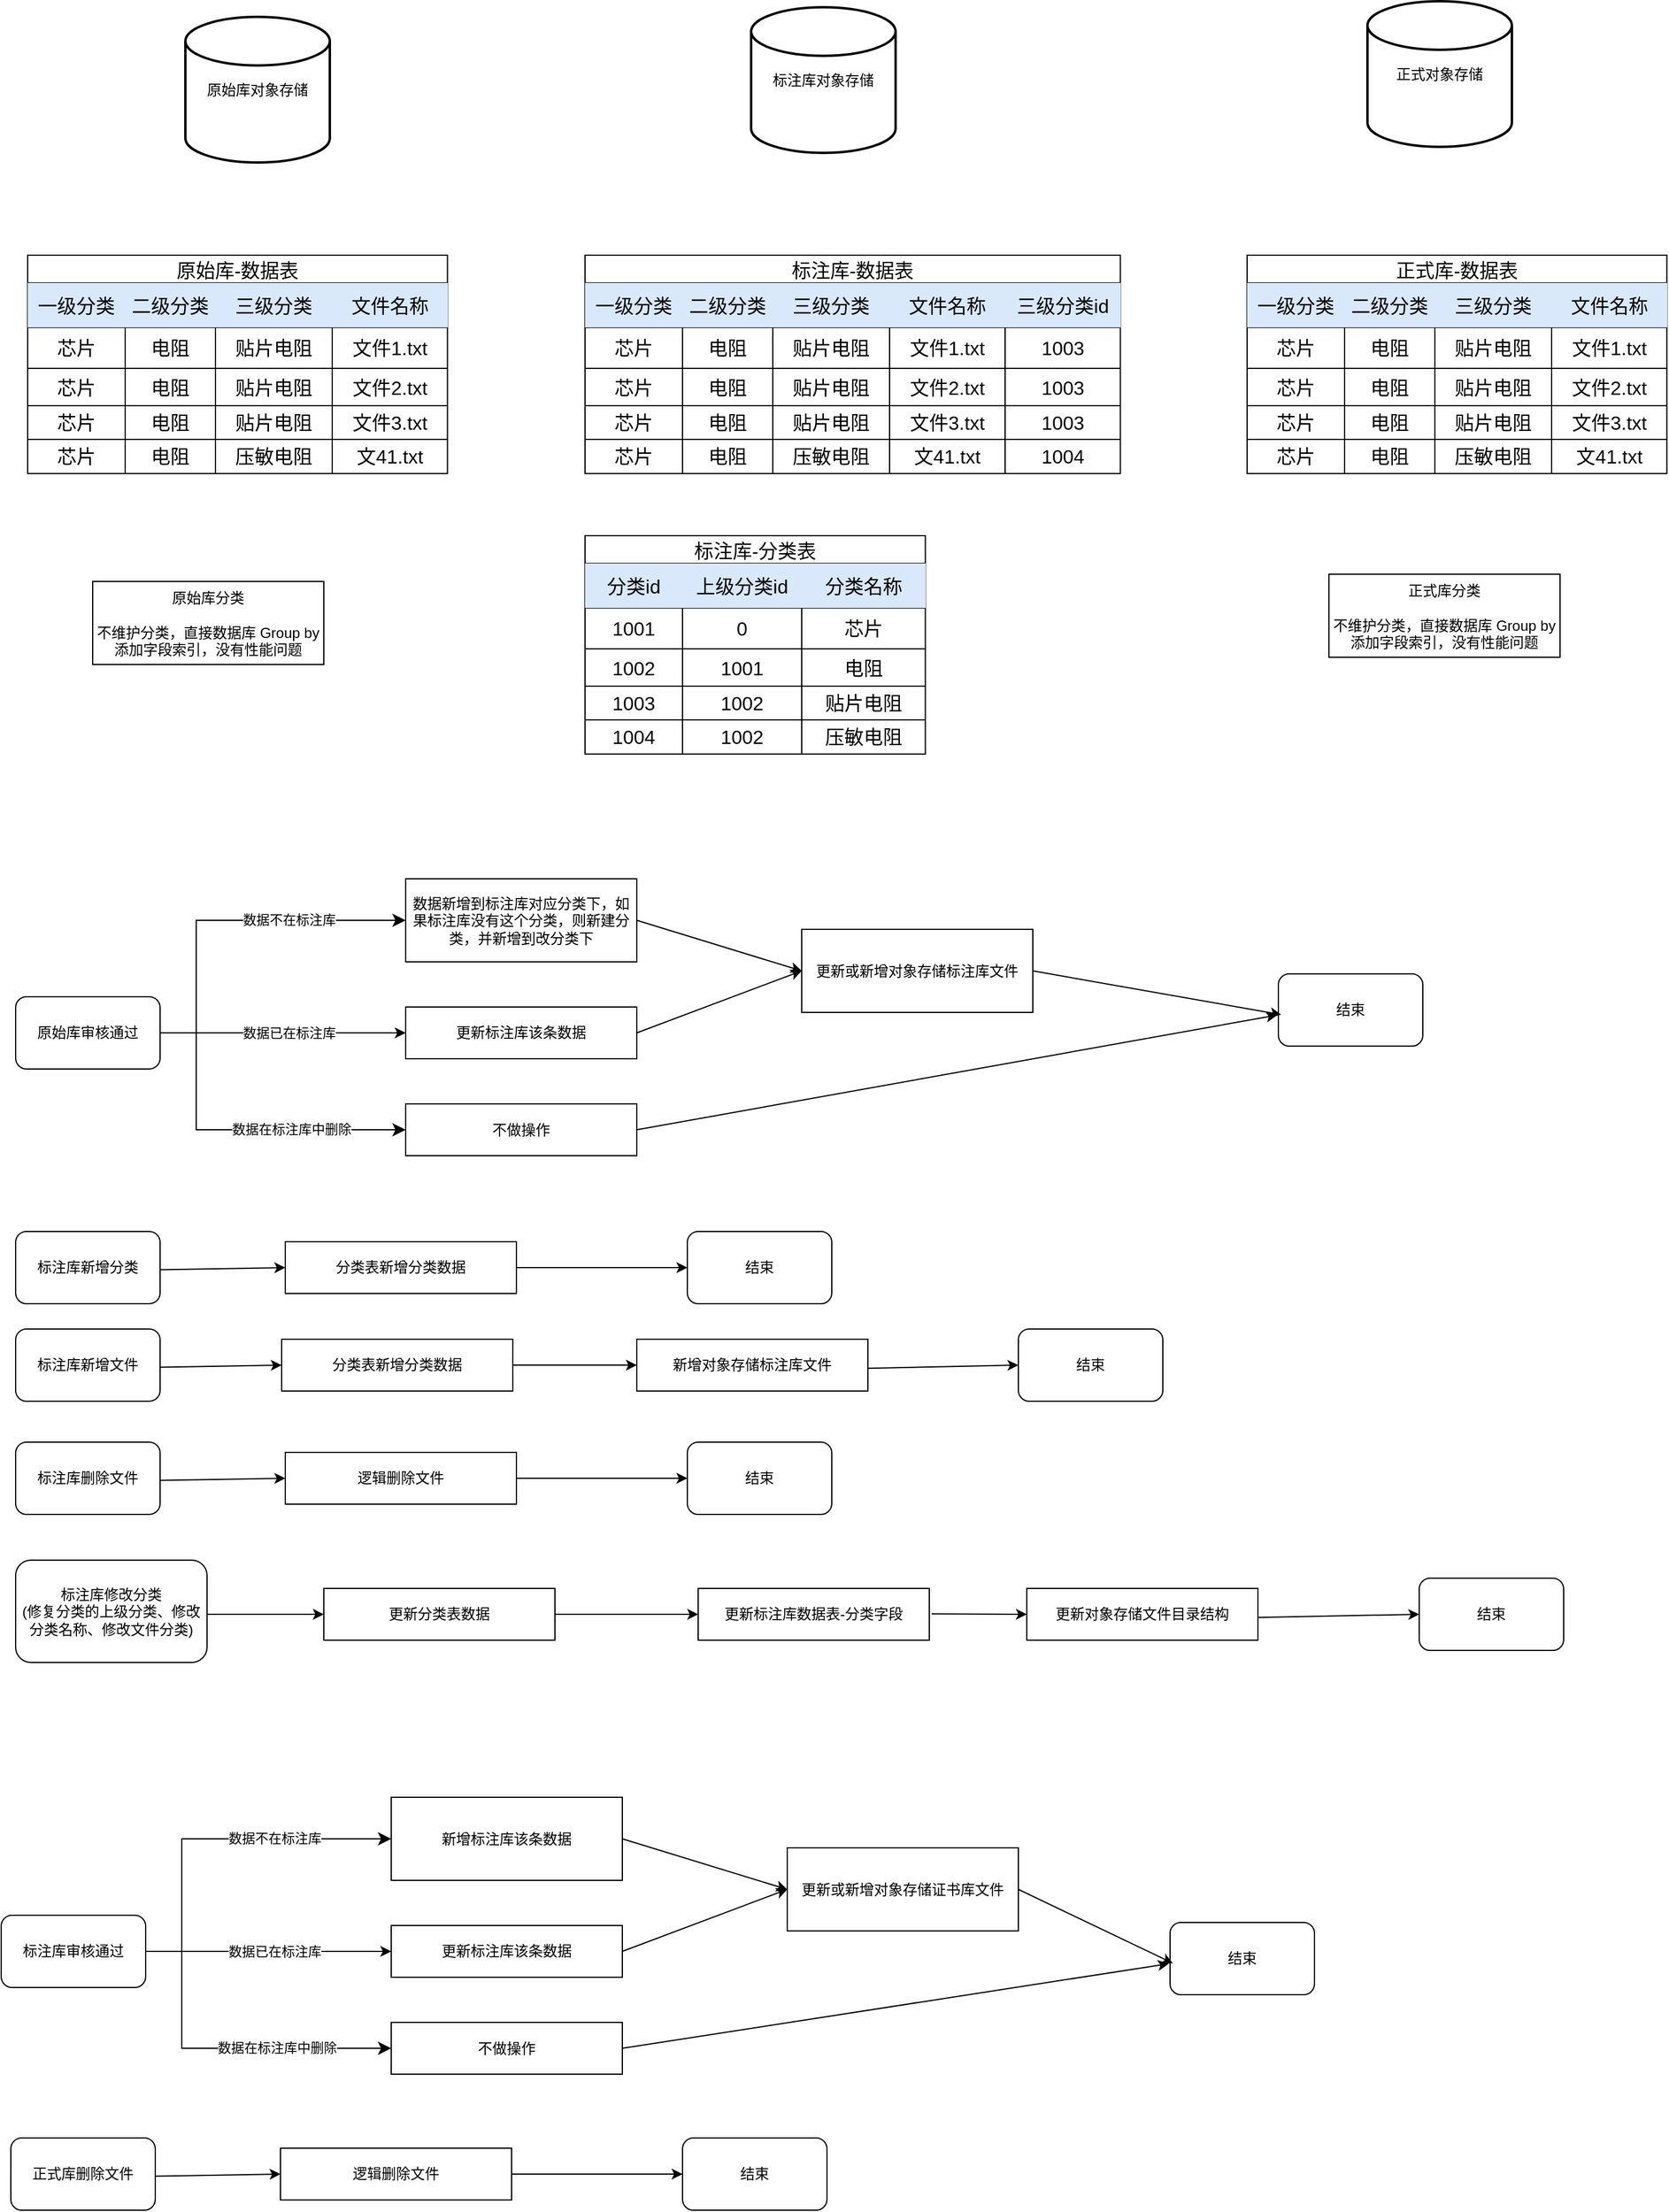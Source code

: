 <mxfile version="28.2.7">
  <diagram id="aS9pjdUC0Do7hMSleVWt" name="第 1 页">
    <mxGraphModel dx="1426" dy="791" grid="0" gridSize="10" guides="1" tooltips="1" connect="1" arrows="1" fold="1" page="1" pageScale="1" pageWidth="3300" pageHeight="2339" background="none" math="0" shadow="0">
      <root>
        <mxCell id="0" />
        <mxCell id="1" parent="0" />
        <mxCell id="HyDP0fXbinYU09aLnzdq-5" value="原始库-数据表" style="shape=table;startSize=23;container=1;collapsible=0;childLayout=tableLayout;strokeColor=default;fontSize=16;movable=1;resizable=1;rotatable=1;deletable=1;editable=1;locked=0;connectable=1;" parent="1" vertex="1">
          <mxGeometry x="202" y="355" width="348.73" height="181.332" as="geometry" />
        </mxCell>
        <mxCell id="HyDP0fXbinYU09aLnzdq-6" value="" style="shape=tableRow;horizontal=0;startSize=0;swimlaneHead=0;swimlaneBody=0;strokeColor=inherit;top=0;left=0;bottom=0;right=0;collapsible=0;dropTarget=0;fillColor=none;points=[[0,0.5],[1,0.5]];portConstraint=eastwest;fontSize=16;" parent="HyDP0fXbinYU09aLnzdq-5" vertex="1">
          <mxGeometry y="23" width="348.73" height="37" as="geometry" />
        </mxCell>
        <mxCell id="HyDP0fXbinYU09aLnzdq-21" value="一级分类" style="shape=partialRectangle;html=1;whiteSpace=wrap;connectable=0;strokeColor=#6c8ebf;overflow=hidden;fillColor=#dae8fc;top=0;left=0;bottom=0;right=0;pointerEvents=1;fontSize=16;" parent="HyDP0fXbinYU09aLnzdq-6" vertex="1">
          <mxGeometry width="81" height="37" as="geometry">
            <mxRectangle width="81" height="37" as="alternateBounds" />
          </mxGeometry>
        </mxCell>
        <mxCell id="HyDP0fXbinYU09aLnzdq-7" value="二级分类" style="shape=partialRectangle;html=1;whiteSpace=wrap;connectable=0;strokeColor=#6c8ebf;overflow=hidden;fillColor=#dae8fc;top=0;left=0;bottom=0;right=0;pointerEvents=1;fontSize=16;" parent="HyDP0fXbinYU09aLnzdq-6" vertex="1">
          <mxGeometry x="81" width="75" height="37" as="geometry">
            <mxRectangle width="75" height="37" as="alternateBounds" />
          </mxGeometry>
        </mxCell>
        <mxCell id="HyDP0fXbinYU09aLnzdq-8" value="三级分类" style="shape=partialRectangle;html=1;whiteSpace=wrap;connectable=0;strokeColor=#6c8ebf;overflow=hidden;fillColor=#dae8fc;top=0;left=0;bottom=0;right=0;pointerEvents=1;fontSize=16;" parent="HyDP0fXbinYU09aLnzdq-6" vertex="1">
          <mxGeometry x="156" width="97" height="37" as="geometry">
            <mxRectangle width="97" height="37" as="alternateBounds" />
          </mxGeometry>
        </mxCell>
        <mxCell id="HyDP0fXbinYU09aLnzdq-9" value="文件名称" style="shape=partialRectangle;html=1;whiteSpace=wrap;connectable=0;strokeColor=#6c8ebf;overflow=hidden;fillColor=#dae8fc;top=0;left=0;bottom=0;right=0;pointerEvents=1;fontSize=16;" parent="HyDP0fXbinYU09aLnzdq-6" vertex="1">
          <mxGeometry x="253" width="96" height="37" as="geometry">
            <mxRectangle width="96" height="37" as="alternateBounds" />
          </mxGeometry>
        </mxCell>
        <mxCell id="HyDP0fXbinYU09aLnzdq-10" value="" style="shape=tableRow;horizontal=0;startSize=0;swimlaneHead=0;swimlaneBody=0;strokeColor=inherit;top=0;left=0;bottom=0;right=0;collapsible=0;dropTarget=0;fillColor=none;points=[[0,0.5],[1,0.5]];portConstraint=eastwest;fontSize=16;" parent="HyDP0fXbinYU09aLnzdq-5" vertex="1">
          <mxGeometry y="60" width="348.73" height="34" as="geometry" />
        </mxCell>
        <mxCell id="HyDP0fXbinYU09aLnzdq-22" value="芯片" style="shape=partialRectangle;html=1;whiteSpace=wrap;connectable=0;strokeColor=inherit;overflow=hidden;fillColor=none;top=0;left=0;bottom=0;right=0;pointerEvents=1;fontSize=16;" parent="HyDP0fXbinYU09aLnzdq-10" vertex="1">
          <mxGeometry width="81" height="34" as="geometry">
            <mxRectangle width="81" height="34" as="alternateBounds" />
          </mxGeometry>
        </mxCell>
        <mxCell id="HyDP0fXbinYU09aLnzdq-11" value="电阻" style="shape=partialRectangle;html=1;whiteSpace=wrap;connectable=0;strokeColor=inherit;overflow=hidden;fillColor=none;top=0;left=0;bottom=0;right=0;pointerEvents=1;fontSize=16;" parent="HyDP0fXbinYU09aLnzdq-10" vertex="1">
          <mxGeometry x="81" width="75" height="34" as="geometry">
            <mxRectangle width="75" height="34" as="alternateBounds" />
          </mxGeometry>
        </mxCell>
        <mxCell id="HyDP0fXbinYU09aLnzdq-12" value="贴片电阻" style="shape=partialRectangle;html=1;whiteSpace=wrap;connectable=0;strokeColor=inherit;overflow=hidden;fillColor=none;top=0;left=0;bottom=0;right=0;pointerEvents=1;fontSize=16;" parent="HyDP0fXbinYU09aLnzdq-10" vertex="1">
          <mxGeometry x="156" width="97" height="34" as="geometry">
            <mxRectangle width="97" height="34" as="alternateBounds" />
          </mxGeometry>
        </mxCell>
        <mxCell id="HyDP0fXbinYU09aLnzdq-13" value="文件1.txt" style="shape=partialRectangle;html=1;whiteSpace=wrap;connectable=0;strokeColor=inherit;overflow=hidden;fillColor=none;top=0;left=0;bottom=0;right=0;pointerEvents=1;fontSize=16;" parent="HyDP0fXbinYU09aLnzdq-10" vertex="1">
          <mxGeometry x="253" width="96" height="34" as="geometry">
            <mxRectangle width="96" height="34" as="alternateBounds" />
          </mxGeometry>
        </mxCell>
        <mxCell id="HyDP0fXbinYU09aLnzdq-14" value="" style="shape=tableRow;horizontal=0;startSize=0;swimlaneHead=0;swimlaneBody=0;strokeColor=inherit;top=0;left=0;bottom=0;right=0;collapsible=0;dropTarget=0;fillColor=none;points=[[0,0.5],[1,0.5]];portConstraint=eastwest;fontSize=16;" parent="HyDP0fXbinYU09aLnzdq-5" vertex="1">
          <mxGeometry y="94" width="348.73" height="31" as="geometry" />
        </mxCell>
        <mxCell id="HyDP0fXbinYU09aLnzdq-23" value="芯片" style="shape=partialRectangle;html=1;whiteSpace=wrap;connectable=0;strokeColor=inherit;overflow=hidden;fillColor=none;top=0;left=0;bottom=0;right=0;pointerEvents=1;fontSize=16;" parent="HyDP0fXbinYU09aLnzdq-14" vertex="1">
          <mxGeometry width="81" height="31" as="geometry">
            <mxRectangle width="81" height="31" as="alternateBounds" />
          </mxGeometry>
        </mxCell>
        <mxCell id="HyDP0fXbinYU09aLnzdq-15" value="电阻" style="shape=partialRectangle;html=1;whiteSpace=wrap;connectable=0;strokeColor=inherit;overflow=hidden;fillColor=none;top=0;left=0;bottom=0;right=0;pointerEvents=1;fontSize=16;" parent="HyDP0fXbinYU09aLnzdq-14" vertex="1">
          <mxGeometry x="81" width="75" height="31" as="geometry">
            <mxRectangle width="75" height="31" as="alternateBounds" />
          </mxGeometry>
        </mxCell>
        <mxCell id="HyDP0fXbinYU09aLnzdq-16" value="贴片电阻" style="shape=partialRectangle;html=1;whiteSpace=wrap;connectable=0;strokeColor=inherit;overflow=hidden;fillColor=none;top=0;left=0;bottom=0;right=0;pointerEvents=1;fontSize=16;" parent="HyDP0fXbinYU09aLnzdq-14" vertex="1">
          <mxGeometry x="156" width="97" height="31" as="geometry">
            <mxRectangle width="97" height="31" as="alternateBounds" />
          </mxGeometry>
        </mxCell>
        <mxCell id="HyDP0fXbinYU09aLnzdq-17" value="文件2.txt" style="shape=partialRectangle;html=1;whiteSpace=wrap;connectable=0;strokeColor=inherit;overflow=hidden;fillColor=none;top=0;left=0;bottom=0;right=0;pointerEvents=1;fontSize=16;" parent="HyDP0fXbinYU09aLnzdq-14" vertex="1">
          <mxGeometry x="253" width="96" height="31" as="geometry">
            <mxRectangle width="96" height="31" as="alternateBounds" />
          </mxGeometry>
        </mxCell>
        <mxCell id="HyDP0fXbinYU09aLnzdq-30" style="shape=tableRow;horizontal=0;startSize=0;swimlaneHead=0;swimlaneBody=0;strokeColor=inherit;top=0;left=0;bottom=0;right=0;collapsible=0;dropTarget=0;fillColor=none;points=[[0,0.5],[1,0.5]];portConstraint=eastwest;fontSize=16;" parent="HyDP0fXbinYU09aLnzdq-5" vertex="1">
          <mxGeometry y="125" width="348.73" height="28" as="geometry" />
        </mxCell>
        <mxCell id="HyDP0fXbinYU09aLnzdq-31" value="芯片" style="shape=partialRectangle;html=1;whiteSpace=wrap;connectable=0;strokeColor=inherit;overflow=hidden;fillColor=none;top=0;left=0;bottom=0;right=0;pointerEvents=1;fontSize=16;" parent="HyDP0fXbinYU09aLnzdq-30" vertex="1">
          <mxGeometry width="81" height="28" as="geometry">
            <mxRectangle width="81" height="28" as="alternateBounds" />
          </mxGeometry>
        </mxCell>
        <mxCell id="HyDP0fXbinYU09aLnzdq-32" value="电阻" style="shape=partialRectangle;html=1;whiteSpace=wrap;connectable=0;strokeColor=inherit;overflow=hidden;fillColor=none;top=0;left=0;bottom=0;right=0;pointerEvents=1;fontSize=16;" parent="HyDP0fXbinYU09aLnzdq-30" vertex="1">
          <mxGeometry x="81" width="75" height="28" as="geometry">
            <mxRectangle width="75" height="28" as="alternateBounds" />
          </mxGeometry>
        </mxCell>
        <mxCell id="HyDP0fXbinYU09aLnzdq-33" value="贴片电阻" style="shape=partialRectangle;html=1;whiteSpace=wrap;connectable=0;strokeColor=inherit;overflow=hidden;fillColor=none;top=0;left=0;bottom=0;right=0;pointerEvents=1;fontSize=16;" parent="HyDP0fXbinYU09aLnzdq-30" vertex="1">
          <mxGeometry x="156" width="97" height="28" as="geometry">
            <mxRectangle width="97" height="28" as="alternateBounds" />
          </mxGeometry>
        </mxCell>
        <mxCell id="HyDP0fXbinYU09aLnzdq-34" value="文件3.txt" style="shape=partialRectangle;html=1;whiteSpace=wrap;connectable=0;strokeColor=inherit;overflow=hidden;fillColor=none;top=0;left=0;bottom=0;right=0;pointerEvents=1;fontSize=16;" parent="HyDP0fXbinYU09aLnzdq-30" vertex="1">
          <mxGeometry x="253" width="96" height="28" as="geometry">
            <mxRectangle width="96" height="28" as="alternateBounds" />
          </mxGeometry>
        </mxCell>
        <mxCell id="HyDP0fXbinYU09aLnzdq-35" style="shape=tableRow;horizontal=0;startSize=0;swimlaneHead=0;swimlaneBody=0;strokeColor=inherit;top=0;left=0;bottom=0;right=0;collapsible=0;dropTarget=0;fillColor=none;points=[[0,0.5],[1,0.5]];portConstraint=eastwest;fontSize=16;" parent="HyDP0fXbinYU09aLnzdq-5" vertex="1">
          <mxGeometry y="153" width="348.73" height="28" as="geometry" />
        </mxCell>
        <mxCell id="HyDP0fXbinYU09aLnzdq-36" value="芯片" style="shape=partialRectangle;html=1;whiteSpace=wrap;connectable=0;strokeColor=inherit;overflow=hidden;fillColor=none;top=0;left=0;bottom=0;right=0;pointerEvents=1;fontSize=16;" parent="HyDP0fXbinYU09aLnzdq-35" vertex="1">
          <mxGeometry width="81" height="28" as="geometry">
            <mxRectangle width="81" height="28" as="alternateBounds" />
          </mxGeometry>
        </mxCell>
        <mxCell id="HyDP0fXbinYU09aLnzdq-37" value="电阻" style="shape=partialRectangle;html=1;whiteSpace=wrap;connectable=0;strokeColor=inherit;overflow=hidden;fillColor=none;top=0;left=0;bottom=0;right=0;pointerEvents=1;fontSize=16;" parent="HyDP0fXbinYU09aLnzdq-35" vertex="1">
          <mxGeometry x="81" width="75" height="28" as="geometry">
            <mxRectangle width="75" height="28" as="alternateBounds" />
          </mxGeometry>
        </mxCell>
        <mxCell id="HyDP0fXbinYU09aLnzdq-38" value="压敏电阻" style="shape=partialRectangle;html=1;whiteSpace=wrap;connectable=0;strokeColor=inherit;overflow=hidden;fillColor=none;top=0;left=0;bottom=0;right=0;pointerEvents=1;fontSize=16;" parent="HyDP0fXbinYU09aLnzdq-35" vertex="1">
          <mxGeometry x="156" width="97" height="28" as="geometry">
            <mxRectangle width="97" height="28" as="alternateBounds" />
          </mxGeometry>
        </mxCell>
        <mxCell id="HyDP0fXbinYU09aLnzdq-39" value="文41.txt" style="shape=partialRectangle;html=1;whiteSpace=wrap;connectable=0;strokeColor=inherit;overflow=hidden;fillColor=none;top=0;left=0;bottom=0;right=0;pointerEvents=1;fontSize=16;" parent="HyDP0fXbinYU09aLnzdq-35" vertex="1">
          <mxGeometry x="253" width="96" height="28" as="geometry">
            <mxRectangle width="96" height="28" as="alternateBounds" />
          </mxGeometry>
        </mxCell>
        <mxCell id="HyDP0fXbinYU09aLnzdq-45" value="标注库-数据表" style="shape=table;startSize=23;container=1;collapsible=0;childLayout=tableLayout;strokeColor=default;fontSize=16;movable=1;resizable=1;rotatable=1;deletable=1;editable=1;locked=0;connectable=1;" parent="1" vertex="1">
          <mxGeometry x="665" y="355" width="444.73" height="181.332" as="geometry" />
        </mxCell>
        <mxCell id="HyDP0fXbinYU09aLnzdq-46" value="" style="shape=tableRow;horizontal=0;startSize=0;swimlaneHead=0;swimlaneBody=0;strokeColor=inherit;top=0;left=0;bottom=0;right=0;collapsible=0;dropTarget=0;fillColor=none;points=[[0,0.5],[1,0.5]];portConstraint=eastwest;fontSize=16;" parent="HyDP0fXbinYU09aLnzdq-45" vertex="1">
          <mxGeometry y="23" width="444.73" height="37" as="geometry" />
        </mxCell>
        <mxCell id="HyDP0fXbinYU09aLnzdq-47" value="一级分类" style="shape=partialRectangle;html=1;whiteSpace=wrap;connectable=0;strokeColor=#6c8ebf;overflow=hidden;fillColor=#dae8fc;top=0;left=0;bottom=0;right=0;pointerEvents=1;fontSize=16;" parent="HyDP0fXbinYU09aLnzdq-46" vertex="1">
          <mxGeometry width="81" height="37" as="geometry">
            <mxRectangle width="81" height="37" as="alternateBounds" />
          </mxGeometry>
        </mxCell>
        <mxCell id="HyDP0fXbinYU09aLnzdq-48" value="二级分类" style="shape=partialRectangle;html=1;whiteSpace=wrap;connectable=0;strokeColor=#6c8ebf;overflow=hidden;fillColor=#dae8fc;top=0;left=0;bottom=0;right=0;pointerEvents=1;fontSize=16;" parent="HyDP0fXbinYU09aLnzdq-46" vertex="1">
          <mxGeometry x="81" width="75" height="37" as="geometry">
            <mxRectangle width="75" height="37" as="alternateBounds" />
          </mxGeometry>
        </mxCell>
        <mxCell id="HyDP0fXbinYU09aLnzdq-49" value="三级分类" style="shape=partialRectangle;html=1;whiteSpace=wrap;connectable=0;strokeColor=#6c8ebf;overflow=hidden;fillColor=#dae8fc;top=0;left=0;bottom=0;right=0;pointerEvents=1;fontSize=16;" parent="HyDP0fXbinYU09aLnzdq-46" vertex="1">
          <mxGeometry x="156" width="97" height="37" as="geometry">
            <mxRectangle width="97" height="37" as="alternateBounds" />
          </mxGeometry>
        </mxCell>
        <mxCell id="HyDP0fXbinYU09aLnzdq-50" value="文件名称" style="shape=partialRectangle;html=1;whiteSpace=wrap;connectable=0;strokeColor=#6c8ebf;overflow=hidden;fillColor=#dae8fc;top=0;left=0;bottom=0;right=0;pointerEvents=1;fontSize=16;" parent="HyDP0fXbinYU09aLnzdq-46" vertex="1">
          <mxGeometry x="253" width="96" height="37" as="geometry">
            <mxRectangle width="96" height="37" as="alternateBounds" />
          </mxGeometry>
        </mxCell>
        <mxCell id="HyDP0fXbinYU09aLnzdq-71" value="三级分类id" style="shape=partialRectangle;html=1;whiteSpace=wrap;connectable=0;strokeColor=#6c8ebf;overflow=hidden;fillColor=#dae8fc;top=0;left=0;bottom=0;right=0;pointerEvents=1;fontSize=16;" parent="HyDP0fXbinYU09aLnzdq-46" vertex="1">
          <mxGeometry x="349" width="96" height="37" as="geometry">
            <mxRectangle width="96" height="37" as="alternateBounds" />
          </mxGeometry>
        </mxCell>
        <mxCell id="HyDP0fXbinYU09aLnzdq-51" value="" style="shape=tableRow;horizontal=0;startSize=0;swimlaneHead=0;swimlaneBody=0;strokeColor=inherit;top=0;left=0;bottom=0;right=0;collapsible=0;dropTarget=0;fillColor=none;points=[[0,0.5],[1,0.5]];portConstraint=eastwest;fontSize=16;" parent="HyDP0fXbinYU09aLnzdq-45" vertex="1">
          <mxGeometry y="60" width="444.73" height="34" as="geometry" />
        </mxCell>
        <mxCell id="HyDP0fXbinYU09aLnzdq-52" value="芯片" style="shape=partialRectangle;html=1;whiteSpace=wrap;connectable=0;strokeColor=inherit;overflow=hidden;fillColor=none;top=0;left=0;bottom=0;right=0;pointerEvents=1;fontSize=16;" parent="HyDP0fXbinYU09aLnzdq-51" vertex="1">
          <mxGeometry width="81" height="34" as="geometry">
            <mxRectangle width="81" height="34" as="alternateBounds" />
          </mxGeometry>
        </mxCell>
        <mxCell id="HyDP0fXbinYU09aLnzdq-53" value="电阻" style="shape=partialRectangle;html=1;whiteSpace=wrap;connectable=0;strokeColor=inherit;overflow=hidden;fillColor=none;top=0;left=0;bottom=0;right=0;pointerEvents=1;fontSize=16;" parent="HyDP0fXbinYU09aLnzdq-51" vertex="1">
          <mxGeometry x="81" width="75" height="34" as="geometry">
            <mxRectangle width="75" height="34" as="alternateBounds" />
          </mxGeometry>
        </mxCell>
        <mxCell id="HyDP0fXbinYU09aLnzdq-54" value="贴片电阻" style="shape=partialRectangle;html=1;whiteSpace=wrap;connectable=0;strokeColor=inherit;overflow=hidden;fillColor=none;top=0;left=0;bottom=0;right=0;pointerEvents=1;fontSize=16;" parent="HyDP0fXbinYU09aLnzdq-51" vertex="1">
          <mxGeometry x="156" width="97" height="34" as="geometry">
            <mxRectangle width="97" height="34" as="alternateBounds" />
          </mxGeometry>
        </mxCell>
        <mxCell id="HyDP0fXbinYU09aLnzdq-55" value="文件1.txt" style="shape=partialRectangle;html=1;whiteSpace=wrap;connectable=0;strokeColor=inherit;overflow=hidden;fillColor=none;top=0;left=0;bottom=0;right=0;pointerEvents=1;fontSize=16;" parent="HyDP0fXbinYU09aLnzdq-51" vertex="1">
          <mxGeometry x="253" width="96" height="34" as="geometry">
            <mxRectangle width="96" height="34" as="alternateBounds" />
          </mxGeometry>
        </mxCell>
        <mxCell id="HyDP0fXbinYU09aLnzdq-72" value="1003" style="shape=partialRectangle;html=1;whiteSpace=wrap;connectable=0;strokeColor=inherit;overflow=hidden;fillColor=none;top=0;left=0;bottom=0;right=0;pointerEvents=1;fontSize=16;" parent="HyDP0fXbinYU09aLnzdq-51" vertex="1">
          <mxGeometry x="349" width="96" height="34" as="geometry">
            <mxRectangle width="96" height="34" as="alternateBounds" />
          </mxGeometry>
        </mxCell>
        <mxCell id="HyDP0fXbinYU09aLnzdq-56" value="" style="shape=tableRow;horizontal=0;startSize=0;swimlaneHead=0;swimlaneBody=0;strokeColor=inherit;top=0;left=0;bottom=0;right=0;collapsible=0;dropTarget=0;fillColor=none;points=[[0,0.5],[1,0.5]];portConstraint=eastwest;fontSize=16;" parent="HyDP0fXbinYU09aLnzdq-45" vertex="1">
          <mxGeometry y="94" width="444.73" height="31" as="geometry" />
        </mxCell>
        <mxCell id="HyDP0fXbinYU09aLnzdq-57" value="芯片" style="shape=partialRectangle;html=1;whiteSpace=wrap;connectable=0;strokeColor=inherit;overflow=hidden;fillColor=none;top=0;left=0;bottom=0;right=0;pointerEvents=1;fontSize=16;" parent="HyDP0fXbinYU09aLnzdq-56" vertex="1">
          <mxGeometry width="81" height="31" as="geometry">
            <mxRectangle width="81" height="31" as="alternateBounds" />
          </mxGeometry>
        </mxCell>
        <mxCell id="HyDP0fXbinYU09aLnzdq-58" value="电阻" style="shape=partialRectangle;html=1;whiteSpace=wrap;connectable=0;strokeColor=inherit;overflow=hidden;fillColor=none;top=0;left=0;bottom=0;right=0;pointerEvents=1;fontSize=16;" parent="HyDP0fXbinYU09aLnzdq-56" vertex="1">
          <mxGeometry x="81" width="75" height="31" as="geometry">
            <mxRectangle width="75" height="31" as="alternateBounds" />
          </mxGeometry>
        </mxCell>
        <mxCell id="HyDP0fXbinYU09aLnzdq-59" value="贴片电阻" style="shape=partialRectangle;html=1;whiteSpace=wrap;connectable=0;strokeColor=inherit;overflow=hidden;fillColor=none;top=0;left=0;bottom=0;right=0;pointerEvents=1;fontSize=16;" parent="HyDP0fXbinYU09aLnzdq-56" vertex="1">
          <mxGeometry x="156" width="97" height="31" as="geometry">
            <mxRectangle width="97" height="31" as="alternateBounds" />
          </mxGeometry>
        </mxCell>
        <mxCell id="HyDP0fXbinYU09aLnzdq-60" value="文件2.txt" style="shape=partialRectangle;html=1;whiteSpace=wrap;connectable=0;strokeColor=inherit;overflow=hidden;fillColor=none;top=0;left=0;bottom=0;right=0;pointerEvents=1;fontSize=16;" parent="HyDP0fXbinYU09aLnzdq-56" vertex="1">
          <mxGeometry x="253" width="96" height="31" as="geometry">
            <mxRectangle width="96" height="31" as="alternateBounds" />
          </mxGeometry>
        </mxCell>
        <mxCell id="HyDP0fXbinYU09aLnzdq-73" value="1003" style="shape=partialRectangle;html=1;whiteSpace=wrap;connectable=0;strokeColor=inherit;overflow=hidden;fillColor=none;top=0;left=0;bottom=0;right=0;pointerEvents=1;fontSize=16;" parent="HyDP0fXbinYU09aLnzdq-56" vertex="1">
          <mxGeometry x="349" width="96" height="31" as="geometry">
            <mxRectangle width="96" height="31" as="alternateBounds" />
          </mxGeometry>
        </mxCell>
        <mxCell id="HyDP0fXbinYU09aLnzdq-61" style="shape=tableRow;horizontal=0;startSize=0;swimlaneHead=0;swimlaneBody=0;strokeColor=inherit;top=0;left=0;bottom=0;right=0;collapsible=0;dropTarget=0;fillColor=none;points=[[0,0.5],[1,0.5]];portConstraint=eastwest;fontSize=16;" parent="HyDP0fXbinYU09aLnzdq-45" vertex="1">
          <mxGeometry y="125" width="444.73" height="28" as="geometry" />
        </mxCell>
        <mxCell id="HyDP0fXbinYU09aLnzdq-62" value="芯片" style="shape=partialRectangle;html=1;whiteSpace=wrap;connectable=0;strokeColor=inherit;overflow=hidden;fillColor=none;top=0;left=0;bottom=0;right=0;pointerEvents=1;fontSize=16;" parent="HyDP0fXbinYU09aLnzdq-61" vertex="1">
          <mxGeometry width="81" height="28" as="geometry">
            <mxRectangle width="81" height="28" as="alternateBounds" />
          </mxGeometry>
        </mxCell>
        <mxCell id="HyDP0fXbinYU09aLnzdq-63" value="电阻" style="shape=partialRectangle;html=1;whiteSpace=wrap;connectable=0;strokeColor=inherit;overflow=hidden;fillColor=none;top=0;left=0;bottom=0;right=0;pointerEvents=1;fontSize=16;" parent="HyDP0fXbinYU09aLnzdq-61" vertex="1">
          <mxGeometry x="81" width="75" height="28" as="geometry">
            <mxRectangle width="75" height="28" as="alternateBounds" />
          </mxGeometry>
        </mxCell>
        <mxCell id="HyDP0fXbinYU09aLnzdq-64" value="贴片电阻" style="shape=partialRectangle;html=1;whiteSpace=wrap;connectable=0;strokeColor=inherit;overflow=hidden;fillColor=none;top=0;left=0;bottom=0;right=0;pointerEvents=1;fontSize=16;" parent="HyDP0fXbinYU09aLnzdq-61" vertex="1">
          <mxGeometry x="156" width="97" height="28" as="geometry">
            <mxRectangle width="97" height="28" as="alternateBounds" />
          </mxGeometry>
        </mxCell>
        <mxCell id="HyDP0fXbinYU09aLnzdq-65" value="文件3.txt" style="shape=partialRectangle;html=1;whiteSpace=wrap;connectable=0;strokeColor=inherit;overflow=hidden;fillColor=none;top=0;left=0;bottom=0;right=0;pointerEvents=1;fontSize=16;" parent="HyDP0fXbinYU09aLnzdq-61" vertex="1">
          <mxGeometry x="253" width="96" height="28" as="geometry">
            <mxRectangle width="96" height="28" as="alternateBounds" />
          </mxGeometry>
        </mxCell>
        <mxCell id="HyDP0fXbinYU09aLnzdq-74" value="1003" style="shape=partialRectangle;html=1;whiteSpace=wrap;connectable=0;strokeColor=inherit;overflow=hidden;fillColor=none;top=0;left=0;bottom=0;right=0;pointerEvents=1;fontSize=16;" parent="HyDP0fXbinYU09aLnzdq-61" vertex="1">
          <mxGeometry x="349" width="96" height="28" as="geometry">
            <mxRectangle width="96" height="28" as="alternateBounds" />
          </mxGeometry>
        </mxCell>
        <mxCell id="HyDP0fXbinYU09aLnzdq-66" style="shape=tableRow;horizontal=0;startSize=0;swimlaneHead=0;swimlaneBody=0;strokeColor=inherit;top=0;left=0;bottom=0;right=0;collapsible=0;dropTarget=0;fillColor=none;points=[[0,0.5],[1,0.5]];portConstraint=eastwest;fontSize=16;" parent="HyDP0fXbinYU09aLnzdq-45" vertex="1">
          <mxGeometry y="153" width="444.73" height="28" as="geometry" />
        </mxCell>
        <mxCell id="HyDP0fXbinYU09aLnzdq-67" value="芯片" style="shape=partialRectangle;html=1;whiteSpace=wrap;connectable=0;strokeColor=inherit;overflow=hidden;fillColor=none;top=0;left=0;bottom=0;right=0;pointerEvents=1;fontSize=16;" parent="HyDP0fXbinYU09aLnzdq-66" vertex="1">
          <mxGeometry width="81" height="28" as="geometry">
            <mxRectangle width="81" height="28" as="alternateBounds" />
          </mxGeometry>
        </mxCell>
        <mxCell id="HyDP0fXbinYU09aLnzdq-68" value="电阻" style="shape=partialRectangle;html=1;whiteSpace=wrap;connectable=0;strokeColor=inherit;overflow=hidden;fillColor=none;top=0;left=0;bottom=0;right=0;pointerEvents=1;fontSize=16;" parent="HyDP0fXbinYU09aLnzdq-66" vertex="1">
          <mxGeometry x="81" width="75" height="28" as="geometry">
            <mxRectangle width="75" height="28" as="alternateBounds" />
          </mxGeometry>
        </mxCell>
        <mxCell id="HyDP0fXbinYU09aLnzdq-69" value="压敏电阻" style="shape=partialRectangle;html=1;whiteSpace=wrap;connectable=0;strokeColor=inherit;overflow=hidden;fillColor=none;top=0;left=0;bottom=0;right=0;pointerEvents=1;fontSize=16;" parent="HyDP0fXbinYU09aLnzdq-66" vertex="1">
          <mxGeometry x="156" width="97" height="28" as="geometry">
            <mxRectangle width="97" height="28" as="alternateBounds" />
          </mxGeometry>
        </mxCell>
        <mxCell id="HyDP0fXbinYU09aLnzdq-70" value="文41.txt" style="shape=partialRectangle;html=1;whiteSpace=wrap;connectable=0;strokeColor=inherit;overflow=hidden;fillColor=none;top=0;left=0;bottom=0;right=0;pointerEvents=1;fontSize=16;" parent="HyDP0fXbinYU09aLnzdq-66" vertex="1">
          <mxGeometry x="253" width="96" height="28" as="geometry">
            <mxRectangle width="96" height="28" as="alternateBounds" />
          </mxGeometry>
        </mxCell>
        <mxCell id="HyDP0fXbinYU09aLnzdq-75" value="1004" style="shape=partialRectangle;html=1;whiteSpace=wrap;connectable=0;strokeColor=inherit;overflow=hidden;fillColor=none;top=0;left=0;bottom=0;right=0;pointerEvents=1;fontSize=16;" parent="HyDP0fXbinYU09aLnzdq-66" vertex="1">
          <mxGeometry x="349" width="96" height="28" as="geometry">
            <mxRectangle width="96" height="28" as="alternateBounds" />
          </mxGeometry>
        </mxCell>
        <mxCell id="HyDP0fXbinYU09aLnzdq-76" value="正式库-数据表" style="shape=table;startSize=23;container=1;collapsible=0;childLayout=tableLayout;strokeColor=default;fontSize=16;movable=1;resizable=1;rotatable=1;deletable=1;editable=1;locked=0;connectable=1;" parent="1" vertex="1">
          <mxGeometry x="1215" y="355" width="348.73" height="181.332" as="geometry" />
        </mxCell>
        <mxCell id="HyDP0fXbinYU09aLnzdq-77" value="" style="shape=tableRow;horizontal=0;startSize=0;swimlaneHead=0;swimlaneBody=0;strokeColor=inherit;top=0;left=0;bottom=0;right=0;collapsible=0;dropTarget=0;fillColor=none;points=[[0,0.5],[1,0.5]];portConstraint=eastwest;fontSize=16;" parent="HyDP0fXbinYU09aLnzdq-76" vertex="1">
          <mxGeometry y="23" width="348.73" height="37" as="geometry" />
        </mxCell>
        <mxCell id="HyDP0fXbinYU09aLnzdq-78" value="一级分类" style="shape=partialRectangle;html=1;whiteSpace=wrap;connectable=0;strokeColor=#6c8ebf;overflow=hidden;fillColor=#dae8fc;top=0;left=0;bottom=0;right=0;pointerEvents=1;fontSize=16;" parent="HyDP0fXbinYU09aLnzdq-77" vertex="1">
          <mxGeometry width="81" height="37" as="geometry">
            <mxRectangle width="81" height="37" as="alternateBounds" />
          </mxGeometry>
        </mxCell>
        <mxCell id="HyDP0fXbinYU09aLnzdq-79" value="二级分类" style="shape=partialRectangle;html=1;whiteSpace=wrap;connectable=0;strokeColor=#6c8ebf;overflow=hidden;fillColor=#dae8fc;top=0;left=0;bottom=0;right=0;pointerEvents=1;fontSize=16;" parent="HyDP0fXbinYU09aLnzdq-77" vertex="1">
          <mxGeometry x="81" width="75" height="37" as="geometry">
            <mxRectangle width="75" height="37" as="alternateBounds" />
          </mxGeometry>
        </mxCell>
        <mxCell id="HyDP0fXbinYU09aLnzdq-80" value="三级分类" style="shape=partialRectangle;html=1;whiteSpace=wrap;connectable=0;strokeColor=#6c8ebf;overflow=hidden;fillColor=#dae8fc;top=0;left=0;bottom=0;right=0;pointerEvents=1;fontSize=16;" parent="HyDP0fXbinYU09aLnzdq-77" vertex="1">
          <mxGeometry x="156" width="97" height="37" as="geometry">
            <mxRectangle width="97" height="37" as="alternateBounds" />
          </mxGeometry>
        </mxCell>
        <mxCell id="HyDP0fXbinYU09aLnzdq-81" value="文件名称" style="shape=partialRectangle;html=1;whiteSpace=wrap;connectable=0;strokeColor=#6c8ebf;overflow=hidden;fillColor=#dae8fc;top=0;left=0;bottom=0;right=0;pointerEvents=1;fontSize=16;" parent="HyDP0fXbinYU09aLnzdq-77" vertex="1">
          <mxGeometry x="253" width="96" height="37" as="geometry">
            <mxRectangle width="96" height="37" as="alternateBounds" />
          </mxGeometry>
        </mxCell>
        <mxCell id="HyDP0fXbinYU09aLnzdq-83" value="" style="shape=tableRow;horizontal=0;startSize=0;swimlaneHead=0;swimlaneBody=0;strokeColor=inherit;top=0;left=0;bottom=0;right=0;collapsible=0;dropTarget=0;fillColor=none;points=[[0,0.5],[1,0.5]];portConstraint=eastwest;fontSize=16;" parent="HyDP0fXbinYU09aLnzdq-76" vertex="1">
          <mxGeometry y="60" width="348.73" height="34" as="geometry" />
        </mxCell>
        <mxCell id="HyDP0fXbinYU09aLnzdq-84" value="芯片" style="shape=partialRectangle;html=1;whiteSpace=wrap;connectable=0;strokeColor=inherit;overflow=hidden;fillColor=none;top=0;left=0;bottom=0;right=0;pointerEvents=1;fontSize=16;" parent="HyDP0fXbinYU09aLnzdq-83" vertex="1">
          <mxGeometry width="81" height="34" as="geometry">
            <mxRectangle width="81" height="34" as="alternateBounds" />
          </mxGeometry>
        </mxCell>
        <mxCell id="HyDP0fXbinYU09aLnzdq-85" value="电阻" style="shape=partialRectangle;html=1;whiteSpace=wrap;connectable=0;strokeColor=inherit;overflow=hidden;fillColor=none;top=0;left=0;bottom=0;right=0;pointerEvents=1;fontSize=16;" parent="HyDP0fXbinYU09aLnzdq-83" vertex="1">
          <mxGeometry x="81" width="75" height="34" as="geometry">
            <mxRectangle width="75" height="34" as="alternateBounds" />
          </mxGeometry>
        </mxCell>
        <mxCell id="HyDP0fXbinYU09aLnzdq-86" value="贴片电阻" style="shape=partialRectangle;html=1;whiteSpace=wrap;connectable=0;strokeColor=inherit;overflow=hidden;fillColor=none;top=0;left=0;bottom=0;right=0;pointerEvents=1;fontSize=16;" parent="HyDP0fXbinYU09aLnzdq-83" vertex="1">
          <mxGeometry x="156" width="97" height="34" as="geometry">
            <mxRectangle width="97" height="34" as="alternateBounds" />
          </mxGeometry>
        </mxCell>
        <mxCell id="HyDP0fXbinYU09aLnzdq-87" value="文件1.txt" style="shape=partialRectangle;html=1;whiteSpace=wrap;connectable=0;strokeColor=inherit;overflow=hidden;fillColor=none;top=0;left=0;bottom=0;right=0;pointerEvents=1;fontSize=16;" parent="HyDP0fXbinYU09aLnzdq-83" vertex="1">
          <mxGeometry x="253" width="96" height="34" as="geometry">
            <mxRectangle width="96" height="34" as="alternateBounds" />
          </mxGeometry>
        </mxCell>
        <mxCell id="HyDP0fXbinYU09aLnzdq-89" value="" style="shape=tableRow;horizontal=0;startSize=0;swimlaneHead=0;swimlaneBody=0;strokeColor=inherit;top=0;left=0;bottom=0;right=0;collapsible=0;dropTarget=0;fillColor=none;points=[[0,0.5],[1,0.5]];portConstraint=eastwest;fontSize=16;" parent="HyDP0fXbinYU09aLnzdq-76" vertex="1">
          <mxGeometry y="94" width="348.73" height="31" as="geometry" />
        </mxCell>
        <mxCell id="HyDP0fXbinYU09aLnzdq-90" value="芯片" style="shape=partialRectangle;html=1;whiteSpace=wrap;connectable=0;strokeColor=inherit;overflow=hidden;fillColor=none;top=0;left=0;bottom=0;right=0;pointerEvents=1;fontSize=16;" parent="HyDP0fXbinYU09aLnzdq-89" vertex="1">
          <mxGeometry width="81" height="31" as="geometry">
            <mxRectangle width="81" height="31" as="alternateBounds" />
          </mxGeometry>
        </mxCell>
        <mxCell id="HyDP0fXbinYU09aLnzdq-91" value="电阻" style="shape=partialRectangle;html=1;whiteSpace=wrap;connectable=0;strokeColor=inherit;overflow=hidden;fillColor=none;top=0;left=0;bottom=0;right=0;pointerEvents=1;fontSize=16;" parent="HyDP0fXbinYU09aLnzdq-89" vertex="1">
          <mxGeometry x="81" width="75" height="31" as="geometry">
            <mxRectangle width="75" height="31" as="alternateBounds" />
          </mxGeometry>
        </mxCell>
        <mxCell id="HyDP0fXbinYU09aLnzdq-92" value="贴片电阻" style="shape=partialRectangle;html=1;whiteSpace=wrap;connectable=0;strokeColor=inherit;overflow=hidden;fillColor=none;top=0;left=0;bottom=0;right=0;pointerEvents=1;fontSize=16;" parent="HyDP0fXbinYU09aLnzdq-89" vertex="1">
          <mxGeometry x="156" width="97" height="31" as="geometry">
            <mxRectangle width="97" height="31" as="alternateBounds" />
          </mxGeometry>
        </mxCell>
        <mxCell id="HyDP0fXbinYU09aLnzdq-93" value="文件2.txt" style="shape=partialRectangle;html=1;whiteSpace=wrap;connectable=0;strokeColor=inherit;overflow=hidden;fillColor=none;top=0;left=0;bottom=0;right=0;pointerEvents=1;fontSize=16;" parent="HyDP0fXbinYU09aLnzdq-89" vertex="1">
          <mxGeometry x="253" width="96" height="31" as="geometry">
            <mxRectangle width="96" height="31" as="alternateBounds" />
          </mxGeometry>
        </mxCell>
        <mxCell id="HyDP0fXbinYU09aLnzdq-95" style="shape=tableRow;horizontal=0;startSize=0;swimlaneHead=0;swimlaneBody=0;strokeColor=inherit;top=0;left=0;bottom=0;right=0;collapsible=0;dropTarget=0;fillColor=none;points=[[0,0.5],[1,0.5]];portConstraint=eastwest;fontSize=16;" parent="HyDP0fXbinYU09aLnzdq-76" vertex="1">
          <mxGeometry y="125" width="348.73" height="28" as="geometry" />
        </mxCell>
        <mxCell id="HyDP0fXbinYU09aLnzdq-96" value="芯片" style="shape=partialRectangle;html=1;whiteSpace=wrap;connectable=0;strokeColor=inherit;overflow=hidden;fillColor=none;top=0;left=0;bottom=0;right=0;pointerEvents=1;fontSize=16;" parent="HyDP0fXbinYU09aLnzdq-95" vertex="1">
          <mxGeometry width="81" height="28" as="geometry">
            <mxRectangle width="81" height="28" as="alternateBounds" />
          </mxGeometry>
        </mxCell>
        <mxCell id="HyDP0fXbinYU09aLnzdq-97" value="电阻" style="shape=partialRectangle;html=1;whiteSpace=wrap;connectable=0;strokeColor=inherit;overflow=hidden;fillColor=none;top=0;left=0;bottom=0;right=0;pointerEvents=1;fontSize=16;" parent="HyDP0fXbinYU09aLnzdq-95" vertex="1">
          <mxGeometry x="81" width="75" height="28" as="geometry">
            <mxRectangle width="75" height="28" as="alternateBounds" />
          </mxGeometry>
        </mxCell>
        <mxCell id="HyDP0fXbinYU09aLnzdq-98" value="贴片电阻" style="shape=partialRectangle;html=1;whiteSpace=wrap;connectable=0;strokeColor=inherit;overflow=hidden;fillColor=none;top=0;left=0;bottom=0;right=0;pointerEvents=1;fontSize=16;" parent="HyDP0fXbinYU09aLnzdq-95" vertex="1">
          <mxGeometry x="156" width="97" height="28" as="geometry">
            <mxRectangle width="97" height="28" as="alternateBounds" />
          </mxGeometry>
        </mxCell>
        <mxCell id="HyDP0fXbinYU09aLnzdq-99" value="文件3.txt" style="shape=partialRectangle;html=1;whiteSpace=wrap;connectable=0;strokeColor=inherit;overflow=hidden;fillColor=none;top=0;left=0;bottom=0;right=0;pointerEvents=1;fontSize=16;" parent="HyDP0fXbinYU09aLnzdq-95" vertex="1">
          <mxGeometry x="253" width="96" height="28" as="geometry">
            <mxRectangle width="96" height="28" as="alternateBounds" />
          </mxGeometry>
        </mxCell>
        <mxCell id="HyDP0fXbinYU09aLnzdq-101" style="shape=tableRow;horizontal=0;startSize=0;swimlaneHead=0;swimlaneBody=0;strokeColor=inherit;top=0;left=0;bottom=0;right=0;collapsible=0;dropTarget=0;fillColor=none;points=[[0,0.5],[1,0.5]];portConstraint=eastwest;fontSize=16;" parent="HyDP0fXbinYU09aLnzdq-76" vertex="1">
          <mxGeometry y="153" width="348.73" height="28" as="geometry" />
        </mxCell>
        <mxCell id="HyDP0fXbinYU09aLnzdq-102" value="芯片" style="shape=partialRectangle;html=1;whiteSpace=wrap;connectable=0;strokeColor=inherit;overflow=hidden;fillColor=none;top=0;left=0;bottom=0;right=0;pointerEvents=1;fontSize=16;" parent="HyDP0fXbinYU09aLnzdq-101" vertex="1">
          <mxGeometry width="81" height="28" as="geometry">
            <mxRectangle width="81" height="28" as="alternateBounds" />
          </mxGeometry>
        </mxCell>
        <mxCell id="HyDP0fXbinYU09aLnzdq-103" value="电阻" style="shape=partialRectangle;html=1;whiteSpace=wrap;connectable=0;strokeColor=inherit;overflow=hidden;fillColor=none;top=0;left=0;bottom=0;right=0;pointerEvents=1;fontSize=16;" parent="HyDP0fXbinYU09aLnzdq-101" vertex="1">
          <mxGeometry x="81" width="75" height="28" as="geometry">
            <mxRectangle width="75" height="28" as="alternateBounds" />
          </mxGeometry>
        </mxCell>
        <mxCell id="HyDP0fXbinYU09aLnzdq-104" value="压敏电阻" style="shape=partialRectangle;html=1;whiteSpace=wrap;connectable=0;strokeColor=inherit;overflow=hidden;fillColor=none;top=0;left=0;bottom=0;right=0;pointerEvents=1;fontSize=16;" parent="HyDP0fXbinYU09aLnzdq-101" vertex="1">
          <mxGeometry x="156" width="97" height="28" as="geometry">
            <mxRectangle width="97" height="28" as="alternateBounds" />
          </mxGeometry>
        </mxCell>
        <mxCell id="HyDP0fXbinYU09aLnzdq-105" value="文41.txt" style="shape=partialRectangle;html=1;whiteSpace=wrap;connectable=0;strokeColor=inherit;overflow=hidden;fillColor=none;top=0;left=0;bottom=0;right=0;pointerEvents=1;fontSize=16;" parent="HyDP0fXbinYU09aLnzdq-101" vertex="1">
          <mxGeometry x="253" width="96" height="28" as="geometry">
            <mxRectangle width="96" height="28" as="alternateBounds" />
          </mxGeometry>
        </mxCell>
        <mxCell id="HyDP0fXbinYU09aLnzdq-120" value="标注库-分类表" style="shape=table;startSize=23;container=1;collapsible=0;childLayout=tableLayout;strokeColor=default;fontSize=16;movable=1;resizable=1;rotatable=1;deletable=1;editable=1;locked=0;connectable=1;" parent="1" vertex="1">
          <mxGeometry x="665" y="588" width="282.73" height="181.332" as="geometry" />
        </mxCell>
        <mxCell id="HyDP0fXbinYU09aLnzdq-121" value="" style="shape=tableRow;horizontal=0;startSize=0;swimlaneHead=0;swimlaneBody=0;strokeColor=inherit;top=0;left=0;bottom=0;right=0;collapsible=0;dropTarget=0;fillColor=none;points=[[0,0.5],[1,0.5]];portConstraint=eastwest;fontSize=16;" parent="HyDP0fXbinYU09aLnzdq-120" vertex="1">
          <mxGeometry y="23" width="282.73" height="37" as="geometry" />
        </mxCell>
        <mxCell id="HyDP0fXbinYU09aLnzdq-122" value="分类id" style="shape=partialRectangle;html=1;whiteSpace=wrap;connectable=0;strokeColor=#6c8ebf;overflow=hidden;fillColor=#dae8fc;top=0;left=0;bottom=0;right=0;pointerEvents=1;fontSize=16;" parent="HyDP0fXbinYU09aLnzdq-121" vertex="1">
          <mxGeometry width="81" height="37" as="geometry">
            <mxRectangle width="81" height="37" as="alternateBounds" />
          </mxGeometry>
        </mxCell>
        <mxCell id="HyDP0fXbinYU09aLnzdq-123" value="上级分类id" style="shape=partialRectangle;html=1;whiteSpace=wrap;connectable=0;strokeColor=#6c8ebf;overflow=hidden;fillColor=#dae8fc;top=0;left=0;bottom=0;right=0;pointerEvents=1;fontSize=16;" parent="HyDP0fXbinYU09aLnzdq-121" vertex="1">
          <mxGeometry x="81" width="99" height="37" as="geometry">
            <mxRectangle width="99" height="37" as="alternateBounds" />
          </mxGeometry>
        </mxCell>
        <mxCell id="HyDP0fXbinYU09aLnzdq-124" value="分类名称" style="shape=partialRectangle;html=1;whiteSpace=wrap;connectable=0;strokeColor=#6c8ebf;overflow=hidden;fillColor=#dae8fc;top=0;left=0;bottom=0;right=0;pointerEvents=1;fontSize=16;" parent="HyDP0fXbinYU09aLnzdq-121" vertex="1">
          <mxGeometry x="180" width="103" height="37" as="geometry">
            <mxRectangle width="103" height="37" as="alternateBounds" />
          </mxGeometry>
        </mxCell>
        <mxCell id="HyDP0fXbinYU09aLnzdq-127" value="" style="shape=tableRow;horizontal=0;startSize=0;swimlaneHead=0;swimlaneBody=0;strokeColor=inherit;top=0;left=0;bottom=0;right=0;collapsible=0;dropTarget=0;fillColor=none;points=[[0,0.5],[1,0.5]];portConstraint=eastwest;fontSize=16;" parent="HyDP0fXbinYU09aLnzdq-120" vertex="1">
          <mxGeometry y="60" width="282.73" height="34" as="geometry" />
        </mxCell>
        <mxCell id="HyDP0fXbinYU09aLnzdq-128" value="1001" style="shape=partialRectangle;html=1;whiteSpace=wrap;connectable=0;strokeColor=inherit;overflow=hidden;fillColor=none;top=0;left=0;bottom=0;right=0;pointerEvents=1;fontSize=16;" parent="HyDP0fXbinYU09aLnzdq-127" vertex="1">
          <mxGeometry width="81" height="34" as="geometry">
            <mxRectangle width="81" height="34" as="alternateBounds" />
          </mxGeometry>
        </mxCell>
        <mxCell id="HyDP0fXbinYU09aLnzdq-129" value="0" style="shape=partialRectangle;html=1;whiteSpace=wrap;connectable=0;strokeColor=inherit;overflow=hidden;fillColor=none;top=0;left=0;bottom=0;right=0;pointerEvents=1;fontSize=16;" parent="HyDP0fXbinYU09aLnzdq-127" vertex="1">
          <mxGeometry x="81" width="99" height="34" as="geometry">
            <mxRectangle width="99" height="34" as="alternateBounds" />
          </mxGeometry>
        </mxCell>
        <mxCell id="HyDP0fXbinYU09aLnzdq-130" value="芯片" style="shape=partialRectangle;html=1;whiteSpace=wrap;connectable=0;strokeColor=inherit;overflow=hidden;fillColor=none;top=0;left=0;bottom=0;right=0;pointerEvents=1;fontSize=16;" parent="HyDP0fXbinYU09aLnzdq-127" vertex="1">
          <mxGeometry x="180" width="103" height="34" as="geometry">
            <mxRectangle width="103" height="34" as="alternateBounds" />
          </mxGeometry>
        </mxCell>
        <mxCell id="HyDP0fXbinYU09aLnzdq-133" value="" style="shape=tableRow;horizontal=0;startSize=0;swimlaneHead=0;swimlaneBody=0;strokeColor=inherit;top=0;left=0;bottom=0;right=0;collapsible=0;dropTarget=0;fillColor=none;points=[[0,0.5],[1,0.5]];portConstraint=eastwest;fontSize=16;" parent="HyDP0fXbinYU09aLnzdq-120" vertex="1">
          <mxGeometry y="94" width="282.73" height="31" as="geometry" />
        </mxCell>
        <mxCell id="HyDP0fXbinYU09aLnzdq-134" value="1002" style="shape=partialRectangle;html=1;whiteSpace=wrap;connectable=0;strokeColor=inherit;overflow=hidden;fillColor=none;top=0;left=0;bottom=0;right=0;pointerEvents=1;fontSize=16;" parent="HyDP0fXbinYU09aLnzdq-133" vertex="1">
          <mxGeometry width="81" height="31" as="geometry">
            <mxRectangle width="81" height="31" as="alternateBounds" />
          </mxGeometry>
        </mxCell>
        <mxCell id="HyDP0fXbinYU09aLnzdq-135" value="1001" style="shape=partialRectangle;html=1;whiteSpace=wrap;connectable=0;strokeColor=inherit;overflow=hidden;fillColor=none;top=0;left=0;bottom=0;right=0;pointerEvents=1;fontSize=16;" parent="HyDP0fXbinYU09aLnzdq-133" vertex="1">
          <mxGeometry x="81" width="99" height="31" as="geometry">
            <mxRectangle width="99" height="31" as="alternateBounds" />
          </mxGeometry>
        </mxCell>
        <mxCell id="HyDP0fXbinYU09aLnzdq-136" value="电阻" style="shape=partialRectangle;html=1;whiteSpace=wrap;connectable=0;strokeColor=inherit;overflow=hidden;fillColor=none;top=0;left=0;bottom=0;right=0;pointerEvents=1;fontSize=16;" parent="HyDP0fXbinYU09aLnzdq-133" vertex="1">
          <mxGeometry x="180" width="103" height="31" as="geometry">
            <mxRectangle width="103" height="31" as="alternateBounds" />
          </mxGeometry>
        </mxCell>
        <mxCell id="HyDP0fXbinYU09aLnzdq-139" style="shape=tableRow;horizontal=0;startSize=0;swimlaneHead=0;swimlaneBody=0;strokeColor=inherit;top=0;left=0;bottom=0;right=0;collapsible=0;dropTarget=0;fillColor=none;points=[[0,0.5],[1,0.5]];portConstraint=eastwest;fontSize=16;" parent="HyDP0fXbinYU09aLnzdq-120" vertex="1">
          <mxGeometry y="125" width="282.73" height="28" as="geometry" />
        </mxCell>
        <mxCell id="HyDP0fXbinYU09aLnzdq-140" value="1003" style="shape=partialRectangle;html=1;whiteSpace=wrap;connectable=0;strokeColor=inherit;overflow=hidden;fillColor=none;top=0;left=0;bottom=0;right=0;pointerEvents=1;fontSize=16;" parent="HyDP0fXbinYU09aLnzdq-139" vertex="1">
          <mxGeometry width="81" height="28" as="geometry">
            <mxRectangle width="81" height="28" as="alternateBounds" />
          </mxGeometry>
        </mxCell>
        <mxCell id="HyDP0fXbinYU09aLnzdq-141" value="1002" style="shape=partialRectangle;html=1;whiteSpace=wrap;connectable=0;strokeColor=inherit;overflow=hidden;fillColor=none;top=0;left=0;bottom=0;right=0;pointerEvents=1;fontSize=16;" parent="HyDP0fXbinYU09aLnzdq-139" vertex="1">
          <mxGeometry x="81" width="99" height="28" as="geometry">
            <mxRectangle width="99" height="28" as="alternateBounds" />
          </mxGeometry>
        </mxCell>
        <mxCell id="HyDP0fXbinYU09aLnzdq-142" value="贴片电阻" style="shape=partialRectangle;html=1;whiteSpace=wrap;connectable=0;strokeColor=inherit;overflow=hidden;fillColor=none;top=0;left=0;bottom=0;right=0;pointerEvents=1;fontSize=16;" parent="HyDP0fXbinYU09aLnzdq-139" vertex="1">
          <mxGeometry x="180" width="103" height="28" as="geometry">
            <mxRectangle width="103" height="28" as="alternateBounds" />
          </mxGeometry>
        </mxCell>
        <mxCell id="HyDP0fXbinYU09aLnzdq-145" style="shape=tableRow;horizontal=0;startSize=0;swimlaneHead=0;swimlaneBody=0;strokeColor=inherit;top=0;left=0;bottom=0;right=0;collapsible=0;dropTarget=0;fillColor=none;points=[[0,0.5],[1,0.5]];portConstraint=eastwest;fontSize=16;" parent="HyDP0fXbinYU09aLnzdq-120" vertex="1">
          <mxGeometry y="153" width="282.73" height="28" as="geometry" />
        </mxCell>
        <mxCell id="HyDP0fXbinYU09aLnzdq-146" value="1004" style="shape=partialRectangle;html=1;whiteSpace=wrap;connectable=0;strokeColor=inherit;overflow=hidden;fillColor=none;top=0;left=0;bottom=0;right=0;pointerEvents=1;fontSize=16;" parent="HyDP0fXbinYU09aLnzdq-145" vertex="1">
          <mxGeometry width="81" height="28" as="geometry">
            <mxRectangle width="81" height="28" as="alternateBounds" />
          </mxGeometry>
        </mxCell>
        <mxCell id="HyDP0fXbinYU09aLnzdq-147" value="1002" style="shape=partialRectangle;html=1;whiteSpace=wrap;connectable=0;strokeColor=inherit;overflow=hidden;fillColor=none;top=0;left=0;bottom=0;right=0;pointerEvents=1;fontSize=16;" parent="HyDP0fXbinYU09aLnzdq-145" vertex="1">
          <mxGeometry x="81" width="99" height="28" as="geometry">
            <mxRectangle width="99" height="28" as="alternateBounds" />
          </mxGeometry>
        </mxCell>
        <mxCell id="HyDP0fXbinYU09aLnzdq-148" value="压敏电阻" style="shape=partialRectangle;html=1;whiteSpace=wrap;connectable=0;strokeColor=inherit;overflow=hidden;fillColor=none;top=0;left=0;bottom=0;right=0;pointerEvents=1;fontSize=16;" parent="HyDP0fXbinYU09aLnzdq-145" vertex="1">
          <mxGeometry x="180" width="103" height="28" as="geometry">
            <mxRectangle width="103" height="28" as="alternateBounds" />
          </mxGeometry>
        </mxCell>
        <mxCell id="HyDP0fXbinYU09aLnzdq-153" value="" style="edgeStyle=orthogonalEdgeStyle;rounded=0;orthogonalLoop=1;jettySize=auto;html=1;" parent="1" source="HyDP0fXbinYU09aLnzdq-151" target="HyDP0fXbinYU09aLnzdq-156" edge="1">
          <mxGeometry relative="1" as="geometry">
            <mxPoint x="412" y="1001.0" as="targetPoint" />
          </mxGeometry>
        </mxCell>
        <mxCell id="HyDP0fXbinYU09aLnzdq-164" value="数据已在标注库" style="edgeLabel;html=1;align=center;verticalAlign=middle;resizable=0;points=[];" parent="HyDP0fXbinYU09aLnzdq-153" vertex="1" connectable="0">
          <mxGeometry x="0.049" relative="1" as="geometry">
            <mxPoint as="offset" />
          </mxGeometry>
        </mxCell>
        <mxCell id="HyDP0fXbinYU09aLnzdq-151" value="原始库审核通过" style="rounded=1;whiteSpace=wrap;html=1;" parent="1" vertex="1">
          <mxGeometry x="192" y="971" width="120" height="60" as="geometry" />
        </mxCell>
        <mxCell id="HyDP0fXbinYU09aLnzdq-155" value="数据新增到标注库对应分类下，如果标注库没有这个分类，则新建分类，并新增到改分类下" style="rounded=0;whiteSpace=wrap;html=1;" parent="1" vertex="1">
          <mxGeometry x="516" y="873" width="192" height="69" as="geometry" />
        </mxCell>
        <mxCell id="HyDP0fXbinYU09aLnzdq-156" value="更新标注库该条数据" style="rounded=0;whiteSpace=wrap;html=1;" parent="1" vertex="1">
          <mxGeometry x="516" y="979.5" width="192" height="43" as="geometry" />
        </mxCell>
        <mxCell id="HyDP0fXbinYU09aLnzdq-157" value="不做操作" style="rounded=0;whiteSpace=wrap;html=1;" parent="1" vertex="1">
          <mxGeometry x="516" y="1060" width="192" height="43" as="geometry" />
        </mxCell>
        <mxCell id="HyDP0fXbinYU09aLnzdq-161" value="" style="edgeStyle=elbowEdgeStyle;elbow=horizontal;endArrow=classic;html=1;curved=0;rounded=0;endSize=8;startSize=8;exitX=1;exitY=0.5;exitDx=0;exitDy=0;entryX=0;entryY=0.5;entryDx=0;entryDy=0;" parent="1" source="HyDP0fXbinYU09aLnzdq-151" target="HyDP0fXbinYU09aLnzdq-155" edge="1">
          <mxGeometry width="50" height="50" relative="1" as="geometry">
            <mxPoint x="485" y="938" as="sourcePoint" />
            <mxPoint x="535" y="888" as="targetPoint" />
            <Array as="points">
              <mxPoint x="342" y="957" />
            </Array>
          </mxGeometry>
        </mxCell>
        <mxCell id="HyDP0fXbinYU09aLnzdq-163" value="数据不在标注库" style="edgeLabel;html=1;align=center;verticalAlign=middle;resizable=0;points=[];" parent="HyDP0fXbinYU09aLnzdq-161" vertex="1" connectable="0">
          <mxGeometry x="0.348" y="1" relative="1" as="geometry">
            <mxPoint as="offset" />
          </mxGeometry>
        </mxCell>
        <mxCell id="HyDP0fXbinYU09aLnzdq-162" value="" style="edgeStyle=elbowEdgeStyle;elbow=horizontal;endArrow=classic;html=1;curved=0;rounded=0;endSize=8;startSize=8;exitX=1;exitY=0.5;exitDx=0;exitDy=0;entryX=0;entryY=0.5;entryDx=0;entryDy=0;" parent="1" source="HyDP0fXbinYU09aLnzdq-151" target="HyDP0fXbinYU09aLnzdq-157" edge="1">
          <mxGeometry width="50" height="50" relative="1" as="geometry">
            <mxPoint x="485" y="938" as="sourcePoint" />
            <mxPoint x="535" y="888" as="targetPoint" />
            <Array as="points">
              <mxPoint x="342" y="1039" />
            </Array>
          </mxGeometry>
        </mxCell>
        <mxCell id="HyDP0fXbinYU09aLnzdq-165" value="数据在标注库中删除" style="edgeLabel;html=1;align=center;verticalAlign=middle;resizable=0;points=[];" parent="HyDP0fXbinYU09aLnzdq-162" vertex="1" connectable="0">
          <mxGeometry x="0.327" y="1" relative="1" as="geometry">
            <mxPoint as="offset" />
          </mxGeometry>
        </mxCell>
        <mxCell id="HyDP0fXbinYU09aLnzdq-166" value="更新或新增对象存储标注库文件" style="rounded=0;whiteSpace=wrap;html=1;" parent="1" vertex="1">
          <mxGeometry x="845" y="915" width="192" height="69" as="geometry" />
        </mxCell>
        <mxCell id="HyDP0fXbinYU09aLnzdq-168" value="结束" style="rounded=1;whiteSpace=wrap;html=1;" parent="1" vertex="1">
          <mxGeometry x="1241" y="952" width="120" height="60" as="geometry" />
        </mxCell>
        <mxCell id="HyDP0fXbinYU09aLnzdq-171" value="" style="endArrow=classic;html=1;rounded=0;entryX=0;entryY=0.5;entryDx=0;entryDy=0;exitX=1;exitY=0.5;exitDx=0;exitDy=0;" parent="1" source="HyDP0fXbinYU09aLnzdq-155" target="HyDP0fXbinYU09aLnzdq-166" edge="1">
          <mxGeometry width="50" height="50" relative="1" as="geometry">
            <mxPoint x="659" y="886" as="sourcePoint" />
            <mxPoint x="709" y="836" as="targetPoint" />
          </mxGeometry>
        </mxCell>
        <mxCell id="HyDP0fXbinYU09aLnzdq-172" value="" style="endArrow=classic;html=1;rounded=0;entryX=0;entryY=0.5;entryDx=0;entryDy=0;exitX=1;exitY=0.5;exitDx=0;exitDy=0;" parent="1" source="HyDP0fXbinYU09aLnzdq-156" target="HyDP0fXbinYU09aLnzdq-166" edge="1">
          <mxGeometry width="50" height="50" relative="1" as="geometry">
            <mxPoint x="718" y="917" as="sourcePoint" />
            <mxPoint x="855" y="960" as="targetPoint" />
          </mxGeometry>
        </mxCell>
        <mxCell id="HyDP0fXbinYU09aLnzdq-173" value="" style="endArrow=classic;html=1;rounded=0;entryX=0.019;entryY=0.564;entryDx=0;entryDy=0;exitX=1;exitY=0.5;exitDx=0;exitDy=0;entryPerimeter=0;" parent="1" source="HyDP0fXbinYU09aLnzdq-166" target="HyDP0fXbinYU09aLnzdq-168" edge="1">
          <mxGeometry width="50" height="50" relative="1" as="geometry">
            <mxPoint x="718" y="1011" as="sourcePoint" />
            <mxPoint x="855" y="960" as="targetPoint" />
          </mxGeometry>
        </mxCell>
        <mxCell id="HyDP0fXbinYU09aLnzdq-174" value="" style="endArrow=classic;html=1;rounded=0;entryX=-0.009;entryY=0.571;entryDx=0;entryDy=0;exitX=1;exitY=0.5;exitDx=0;exitDy=0;entryPerimeter=0;" parent="1" source="HyDP0fXbinYU09aLnzdq-157" target="HyDP0fXbinYU09aLnzdq-168" edge="1">
          <mxGeometry width="50" height="50" relative="1" as="geometry">
            <mxPoint x="1047" y="960" as="sourcePoint" />
            <mxPoint x="1175" y="1021" as="targetPoint" />
          </mxGeometry>
        </mxCell>
        <mxCell id="HyDP0fXbinYU09aLnzdq-175" value="标注库新增分类" style="rounded=1;whiteSpace=wrap;html=1;" parent="1" vertex="1">
          <mxGeometry x="192" y="1166" width="120" height="60" as="geometry" />
        </mxCell>
        <mxCell id="HyDP0fXbinYU09aLnzdq-176" value="分类表新增分类数据" style="rounded=0;whiteSpace=wrap;html=1;" parent="1" vertex="1">
          <mxGeometry x="416" y="1174.5" width="192" height="43" as="geometry" />
        </mxCell>
        <mxCell id="HyDP0fXbinYU09aLnzdq-177" value="" style="endArrow=classic;html=1;rounded=0;exitX=1.002;exitY=0.529;exitDx=0;exitDy=0;exitPerimeter=0;entryX=0;entryY=0.5;entryDx=0;entryDy=0;" parent="1" source="HyDP0fXbinYU09aLnzdq-175" target="HyDP0fXbinYU09aLnzdq-176" edge="1">
          <mxGeometry width="50" height="50" relative="1" as="geometry">
            <mxPoint x="582" y="1018" as="sourcePoint" />
            <mxPoint x="632" y="968" as="targetPoint" />
          </mxGeometry>
        </mxCell>
        <mxCell id="HyDP0fXbinYU09aLnzdq-178" value="结束" style="rounded=1;whiteSpace=wrap;html=1;" parent="1" vertex="1">
          <mxGeometry x="750" y="1166" width="120" height="60" as="geometry" />
        </mxCell>
        <mxCell id="HyDP0fXbinYU09aLnzdq-179" value="" style="endArrow=classic;html=1;rounded=0;exitX=1;exitY=0.5;exitDx=0;exitDy=0;entryX=0;entryY=0.5;entryDx=0;entryDy=0;" parent="1" source="HyDP0fXbinYU09aLnzdq-176" target="HyDP0fXbinYU09aLnzdq-178" edge="1">
          <mxGeometry width="50" height="50" relative="1" as="geometry">
            <mxPoint x="453" y="1092" as="sourcePoint" />
            <mxPoint x="503" y="1042" as="targetPoint" />
          </mxGeometry>
        </mxCell>
        <mxCell id="HyDP0fXbinYU09aLnzdq-180" value="标注库新增文件" style="rounded=1;whiteSpace=wrap;html=1;" parent="1" vertex="1">
          <mxGeometry x="192" y="1247" width="120" height="60" as="geometry" />
        </mxCell>
        <mxCell id="HyDP0fXbinYU09aLnzdq-181" value="分类表新增分类数据" style="rounded=0;whiteSpace=wrap;html=1;" parent="1" vertex="1">
          <mxGeometry x="413" y="1255.5" width="192" height="43" as="geometry" />
        </mxCell>
        <mxCell id="HyDP0fXbinYU09aLnzdq-182" value="" style="endArrow=classic;html=1;rounded=0;exitX=1.002;exitY=0.529;exitDx=0;exitDy=0;exitPerimeter=0;entryX=0;entryY=0.5;entryDx=0;entryDy=0;" parent="1" source="HyDP0fXbinYU09aLnzdq-180" target="HyDP0fXbinYU09aLnzdq-181" edge="1">
          <mxGeometry width="50" height="50" relative="1" as="geometry">
            <mxPoint x="582" y="1099" as="sourcePoint" />
            <mxPoint x="632" y="1049" as="targetPoint" />
          </mxGeometry>
        </mxCell>
        <mxCell id="HyDP0fXbinYU09aLnzdq-183" value="结束" style="rounded=1;whiteSpace=wrap;html=1;" parent="1" vertex="1">
          <mxGeometry x="1025" y="1247" width="120" height="60" as="geometry" />
        </mxCell>
        <mxCell id="HyDP0fXbinYU09aLnzdq-184" value="" style="endArrow=classic;html=1;rounded=0;exitX=1;exitY=0.5;exitDx=0;exitDy=0;entryX=0;entryY=0.5;entryDx=0;entryDy=0;" parent="1" source="HyDP0fXbinYU09aLnzdq-181" target="HyDP0fXbinYU09aLnzdq-185" edge="1">
          <mxGeometry width="50" height="50" relative="1" as="geometry">
            <mxPoint x="453" y="1173" as="sourcePoint" />
            <mxPoint x="503" y="1123" as="targetPoint" />
          </mxGeometry>
        </mxCell>
        <mxCell id="HyDP0fXbinYU09aLnzdq-185" value="新增对象存储标注库文件" style="rounded=0;whiteSpace=wrap;html=1;" parent="1" vertex="1">
          <mxGeometry x="708" y="1255.5" width="192" height="43" as="geometry" />
        </mxCell>
        <mxCell id="HyDP0fXbinYU09aLnzdq-186" value="" style="endArrow=classic;html=1;rounded=0;entryX=0;entryY=0.5;entryDx=0;entryDy=0;exitX=0.999;exitY=0.561;exitDx=0;exitDy=0;exitPerimeter=0;" parent="1" source="HyDP0fXbinYU09aLnzdq-185" target="HyDP0fXbinYU09aLnzdq-183" edge="1">
          <mxGeometry width="50" height="50" relative="1" as="geometry">
            <mxPoint x="902" y="1280" as="sourcePoint" />
            <mxPoint x="718" y="1287" as="targetPoint" />
          </mxGeometry>
        </mxCell>
        <mxCell id="HyDP0fXbinYU09aLnzdq-187" value="标注库修改分类&lt;br&gt;(修复分类的上级分类、修改分类名称、修改文件分类)" style="rounded=1;whiteSpace=wrap;html=1;" parent="1" vertex="1">
          <mxGeometry x="192" y="1439" width="159" height="85" as="geometry" />
        </mxCell>
        <mxCell id="HyDP0fXbinYU09aLnzdq-188" value="更新分类表数据" style="rounded=0;whiteSpace=wrap;html=1;" parent="1" vertex="1">
          <mxGeometry x="448" y="1462.5" width="192" height="43" as="geometry" />
        </mxCell>
        <mxCell id="HyDP0fXbinYU09aLnzdq-189" value="" style="endArrow=classic;html=1;rounded=0;exitX=1.002;exitY=0.529;exitDx=0;exitDy=0;exitPerimeter=0;entryX=0;entryY=0.5;entryDx=0;entryDy=0;" parent="1" source="HyDP0fXbinYU09aLnzdq-187" target="HyDP0fXbinYU09aLnzdq-188" edge="1">
          <mxGeometry width="50" height="50" relative="1" as="geometry">
            <mxPoint x="617" y="1306" as="sourcePoint" />
            <mxPoint x="667" y="1256" as="targetPoint" />
          </mxGeometry>
        </mxCell>
        <mxCell id="HyDP0fXbinYU09aLnzdq-190" value="结束" style="rounded=1;whiteSpace=wrap;html=1;" parent="1" vertex="1">
          <mxGeometry x="1358" y="1454" width="120" height="60" as="geometry" />
        </mxCell>
        <mxCell id="HyDP0fXbinYU09aLnzdq-191" value="" style="endArrow=classic;html=1;rounded=0;exitX=1;exitY=0.5;exitDx=0;exitDy=0;entryX=0;entryY=0.5;entryDx=0;entryDy=0;" parent="1" source="HyDP0fXbinYU09aLnzdq-188" target="HyDP0fXbinYU09aLnzdq-244" edge="1">
          <mxGeometry width="50" height="50" relative="1" as="geometry">
            <mxPoint x="488" y="1380" as="sourcePoint" />
            <mxPoint x="538" y="1330" as="targetPoint" />
          </mxGeometry>
        </mxCell>
        <mxCell id="HyDP0fXbinYU09aLnzdq-192" value="更新对象存储文件目录结构" style="rounded=0;whiteSpace=wrap;html=1;" parent="1" vertex="1">
          <mxGeometry x="1032" y="1462.5" width="192" height="43" as="geometry" />
        </mxCell>
        <mxCell id="HyDP0fXbinYU09aLnzdq-193" value="" style="endArrow=classic;html=1;rounded=0;entryX=0;entryY=0.5;entryDx=0;entryDy=0;exitX=0.999;exitY=0.561;exitDx=0;exitDy=0;exitPerimeter=0;" parent="1" source="HyDP0fXbinYU09aLnzdq-192" target="HyDP0fXbinYU09aLnzdq-190" edge="1">
          <mxGeometry width="50" height="50" relative="1" as="geometry">
            <mxPoint x="1226" y="1487" as="sourcePoint" />
            <mxPoint x="1042" y="1494" as="targetPoint" />
          </mxGeometry>
        </mxCell>
        <mxCell id="HyDP0fXbinYU09aLnzdq-194" value="标注库删除文件" style="rounded=1;whiteSpace=wrap;html=1;" parent="1" vertex="1">
          <mxGeometry x="192" y="1341" width="120" height="60" as="geometry" />
        </mxCell>
        <mxCell id="HyDP0fXbinYU09aLnzdq-195" value="逻辑删除文件" style="rounded=0;whiteSpace=wrap;html=1;" parent="1" vertex="1">
          <mxGeometry x="416" y="1349.5" width="192" height="43" as="geometry" />
        </mxCell>
        <mxCell id="HyDP0fXbinYU09aLnzdq-196" value="" style="endArrow=classic;html=1;rounded=0;exitX=1.002;exitY=0.529;exitDx=0;exitDy=0;exitPerimeter=0;entryX=0;entryY=0.5;entryDx=0;entryDy=0;" parent="1" source="HyDP0fXbinYU09aLnzdq-194" target="HyDP0fXbinYU09aLnzdq-195" edge="1">
          <mxGeometry width="50" height="50" relative="1" as="geometry">
            <mxPoint x="582" y="1193" as="sourcePoint" />
            <mxPoint x="632" y="1143" as="targetPoint" />
          </mxGeometry>
        </mxCell>
        <mxCell id="HyDP0fXbinYU09aLnzdq-197" value="结束" style="rounded=1;whiteSpace=wrap;html=1;" parent="1" vertex="1">
          <mxGeometry x="750" y="1341" width="120" height="60" as="geometry" />
        </mxCell>
        <mxCell id="HyDP0fXbinYU09aLnzdq-198" value="" style="endArrow=classic;html=1;rounded=0;exitX=1;exitY=0.5;exitDx=0;exitDy=0;entryX=0;entryY=0.5;entryDx=0;entryDy=0;" parent="1" source="HyDP0fXbinYU09aLnzdq-195" target="HyDP0fXbinYU09aLnzdq-197" edge="1">
          <mxGeometry width="50" height="50" relative="1" as="geometry">
            <mxPoint x="453" y="1267" as="sourcePoint" />
            <mxPoint x="503" y="1217" as="targetPoint" />
          </mxGeometry>
        </mxCell>
        <mxCell id="HyDP0fXbinYU09aLnzdq-199" value="原始库分类&lt;br&gt;&lt;br&gt;不维护分类，直接数据库 Group by&lt;br&gt;添加字段索引，没有性能问题" style="rounded=0;whiteSpace=wrap;html=1;" parent="1" vertex="1">
          <mxGeometry x="256" y="626" width="192" height="69" as="geometry" />
        </mxCell>
        <mxCell id="HyDP0fXbinYU09aLnzdq-200" value="正式库分类&lt;br&gt;&lt;br&gt;不维护分类，直接数据库 Group by&lt;br&gt;添加字段索引，没有性能问题" style="rounded=0;whiteSpace=wrap;html=1;" parent="1" vertex="1">
          <mxGeometry x="1283" y="620" width="192" height="69" as="geometry" />
        </mxCell>
        <mxCell id="HyDP0fXbinYU09aLnzdq-201" value="原始库对象存储" style="strokeWidth=2;html=1;shape=mxgraph.flowchart.database;whiteSpace=wrap;" parent="1" vertex="1">
          <mxGeometry x="333" y="157" width="120" height="121" as="geometry" />
        </mxCell>
        <mxCell id="HyDP0fXbinYU09aLnzdq-202" value="标注库对象存储" style="strokeWidth=2;html=1;shape=mxgraph.flowchart.database;whiteSpace=wrap;" parent="1" vertex="1">
          <mxGeometry x="803" y="149" width="120" height="121" as="geometry" />
        </mxCell>
        <mxCell id="HyDP0fXbinYU09aLnzdq-203" value="正式对象存储" style="strokeWidth=2;html=1;shape=mxgraph.flowchart.database;whiteSpace=wrap;" parent="1" vertex="1">
          <mxGeometry x="1315" y="144" width="120" height="121" as="geometry" />
        </mxCell>
        <mxCell id="HyDP0fXbinYU09aLnzdq-204" value="" style="edgeStyle=orthogonalEdgeStyle;rounded=0;orthogonalLoop=1;jettySize=auto;html=1;" parent="1" source="HyDP0fXbinYU09aLnzdq-206" target="HyDP0fXbinYU09aLnzdq-208" edge="1">
          <mxGeometry relative="1" as="geometry">
            <mxPoint x="400" y="1764.0" as="targetPoint" />
          </mxGeometry>
        </mxCell>
        <mxCell id="HyDP0fXbinYU09aLnzdq-205" value="数据已在标注库" style="edgeLabel;html=1;align=center;verticalAlign=middle;resizable=0;points=[];" parent="HyDP0fXbinYU09aLnzdq-204" vertex="1" connectable="0">
          <mxGeometry x="0.049" relative="1" as="geometry">
            <mxPoint as="offset" />
          </mxGeometry>
        </mxCell>
        <mxCell id="HyDP0fXbinYU09aLnzdq-206" value="标注库审核通过" style="rounded=1;whiteSpace=wrap;html=1;" parent="1" vertex="1">
          <mxGeometry x="180" y="1734" width="120" height="60" as="geometry" />
        </mxCell>
        <mxCell id="HyDP0fXbinYU09aLnzdq-207" value="新增标注库该条数据" style="rounded=0;whiteSpace=wrap;html=1;" parent="1" vertex="1">
          <mxGeometry x="504" y="1636" width="192" height="69" as="geometry" />
        </mxCell>
        <mxCell id="HyDP0fXbinYU09aLnzdq-208" value="更新标注库该条数据" style="rounded=0;whiteSpace=wrap;html=1;" parent="1" vertex="1">
          <mxGeometry x="504" y="1742.5" width="192" height="43" as="geometry" />
        </mxCell>
        <mxCell id="HyDP0fXbinYU09aLnzdq-209" value="不做操作" style="rounded=0;whiteSpace=wrap;html=1;" parent="1" vertex="1">
          <mxGeometry x="504" y="1823" width="192" height="43" as="geometry" />
        </mxCell>
        <mxCell id="HyDP0fXbinYU09aLnzdq-210" value="" style="edgeStyle=elbowEdgeStyle;elbow=horizontal;endArrow=classic;html=1;curved=0;rounded=0;endSize=8;startSize=8;exitX=1;exitY=0.5;exitDx=0;exitDy=0;entryX=0;entryY=0.5;entryDx=0;entryDy=0;" parent="1" source="HyDP0fXbinYU09aLnzdq-206" target="HyDP0fXbinYU09aLnzdq-207" edge="1">
          <mxGeometry width="50" height="50" relative="1" as="geometry">
            <mxPoint x="473" y="1701" as="sourcePoint" />
            <mxPoint x="523" y="1651" as="targetPoint" />
            <Array as="points">
              <mxPoint x="330" y="1720" />
            </Array>
          </mxGeometry>
        </mxCell>
        <mxCell id="HyDP0fXbinYU09aLnzdq-211" value="数据不在标注库" style="edgeLabel;html=1;align=center;verticalAlign=middle;resizable=0;points=[];" parent="HyDP0fXbinYU09aLnzdq-210" vertex="1" connectable="0">
          <mxGeometry x="0.348" y="1" relative="1" as="geometry">
            <mxPoint as="offset" />
          </mxGeometry>
        </mxCell>
        <mxCell id="HyDP0fXbinYU09aLnzdq-212" value="" style="edgeStyle=elbowEdgeStyle;elbow=horizontal;endArrow=classic;html=1;curved=0;rounded=0;endSize=8;startSize=8;exitX=1;exitY=0.5;exitDx=0;exitDy=0;entryX=0;entryY=0.5;entryDx=0;entryDy=0;" parent="1" source="HyDP0fXbinYU09aLnzdq-206" target="HyDP0fXbinYU09aLnzdq-209" edge="1">
          <mxGeometry width="50" height="50" relative="1" as="geometry">
            <mxPoint x="473" y="1701" as="sourcePoint" />
            <mxPoint x="523" y="1651" as="targetPoint" />
            <Array as="points">
              <mxPoint x="330" y="1802" />
            </Array>
          </mxGeometry>
        </mxCell>
        <mxCell id="HyDP0fXbinYU09aLnzdq-213" value="数据在标注库中删除" style="edgeLabel;html=1;align=center;verticalAlign=middle;resizable=0;points=[];" parent="HyDP0fXbinYU09aLnzdq-212" vertex="1" connectable="0">
          <mxGeometry x="0.327" y="1" relative="1" as="geometry">
            <mxPoint as="offset" />
          </mxGeometry>
        </mxCell>
        <mxCell id="HyDP0fXbinYU09aLnzdq-214" value="更新或新增对象存储证书库文件" style="rounded=0;whiteSpace=wrap;html=1;" parent="1" vertex="1">
          <mxGeometry x="833" y="1678" width="192" height="69" as="geometry" />
        </mxCell>
        <mxCell id="HyDP0fXbinYU09aLnzdq-215" value="结束" style="rounded=1;whiteSpace=wrap;html=1;" parent="1" vertex="1">
          <mxGeometry x="1151" y="1740" width="120" height="60" as="geometry" />
        </mxCell>
        <mxCell id="HyDP0fXbinYU09aLnzdq-216" value="" style="endArrow=classic;html=1;rounded=0;entryX=0;entryY=0.5;entryDx=0;entryDy=0;exitX=1;exitY=0.5;exitDx=0;exitDy=0;" parent="1" source="HyDP0fXbinYU09aLnzdq-207" target="HyDP0fXbinYU09aLnzdq-214" edge="1">
          <mxGeometry width="50" height="50" relative="1" as="geometry">
            <mxPoint x="647" y="1649" as="sourcePoint" />
            <mxPoint x="697" y="1599" as="targetPoint" />
          </mxGeometry>
        </mxCell>
        <mxCell id="HyDP0fXbinYU09aLnzdq-217" value="" style="endArrow=classic;html=1;rounded=0;entryX=0;entryY=0.5;entryDx=0;entryDy=0;exitX=1;exitY=0.5;exitDx=0;exitDy=0;" parent="1" source="HyDP0fXbinYU09aLnzdq-208" target="HyDP0fXbinYU09aLnzdq-214" edge="1">
          <mxGeometry width="50" height="50" relative="1" as="geometry">
            <mxPoint x="706" y="1680" as="sourcePoint" />
            <mxPoint x="843" y="1723" as="targetPoint" />
          </mxGeometry>
        </mxCell>
        <mxCell id="HyDP0fXbinYU09aLnzdq-218" value="" style="endArrow=classic;html=1;rounded=0;entryX=0.019;entryY=0.564;entryDx=0;entryDy=0;exitX=1;exitY=0.5;exitDx=0;exitDy=0;entryPerimeter=0;" parent="1" source="HyDP0fXbinYU09aLnzdq-214" target="HyDP0fXbinYU09aLnzdq-215" edge="1">
          <mxGeometry width="50" height="50" relative="1" as="geometry">
            <mxPoint x="706" y="1774" as="sourcePoint" />
            <mxPoint x="843" y="1723" as="targetPoint" />
          </mxGeometry>
        </mxCell>
        <mxCell id="HyDP0fXbinYU09aLnzdq-219" value="" style="endArrow=classic;html=1;rounded=0;entryX=-0.009;entryY=0.571;entryDx=0;entryDy=0;exitX=1;exitY=0.5;exitDx=0;exitDy=0;entryPerimeter=0;" parent="1" source="HyDP0fXbinYU09aLnzdq-209" target="HyDP0fXbinYU09aLnzdq-215" edge="1">
          <mxGeometry width="50" height="50" relative="1" as="geometry">
            <mxPoint x="1035" y="1723" as="sourcePoint" />
            <mxPoint x="1163" y="1784" as="targetPoint" />
          </mxGeometry>
        </mxCell>
        <mxCell id="HyDP0fXbinYU09aLnzdq-239" value="正式库删除文件" style="rounded=1;whiteSpace=wrap;html=1;" parent="1" vertex="1">
          <mxGeometry x="188" y="1919" width="120" height="60" as="geometry" />
        </mxCell>
        <mxCell id="HyDP0fXbinYU09aLnzdq-240" value="逻辑删除文件" style="rounded=0;whiteSpace=wrap;html=1;" parent="1" vertex="1">
          <mxGeometry x="412" y="1927.5" width="192" height="43" as="geometry" />
        </mxCell>
        <mxCell id="HyDP0fXbinYU09aLnzdq-241" value="" style="endArrow=classic;html=1;rounded=0;exitX=1.002;exitY=0.529;exitDx=0;exitDy=0;exitPerimeter=0;entryX=0;entryY=0.5;entryDx=0;entryDy=0;" parent="1" source="HyDP0fXbinYU09aLnzdq-239" target="HyDP0fXbinYU09aLnzdq-240" edge="1">
          <mxGeometry width="50" height="50" relative="1" as="geometry">
            <mxPoint x="578" y="1771" as="sourcePoint" />
            <mxPoint x="628" y="1721" as="targetPoint" />
          </mxGeometry>
        </mxCell>
        <mxCell id="HyDP0fXbinYU09aLnzdq-242" value="结束" style="rounded=1;whiteSpace=wrap;html=1;" parent="1" vertex="1">
          <mxGeometry x="746" y="1919" width="120" height="60" as="geometry" />
        </mxCell>
        <mxCell id="HyDP0fXbinYU09aLnzdq-243" value="" style="endArrow=classic;html=1;rounded=0;exitX=1;exitY=0.5;exitDx=0;exitDy=0;entryX=0;entryY=0.5;entryDx=0;entryDy=0;" parent="1" source="HyDP0fXbinYU09aLnzdq-240" target="HyDP0fXbinYU09aLnzdq-242" edge="1">
          <mxGeometry width="50" height="50" relative="1" as="geometry">
            <mxPoint x="449" y="1845" as="sourcePoint" />
            <mxPoint x="499" y="1795" as="targetPoint" />
          </mxGeometry>
        </mxCell>
        <mxCell id="HyDP0fXbinYU09aLnzdq-244" value="更新标注库数据表-分类字段" style="rounded=0;whiteSpace=wrap;html=1;" parent="1" vertex="1">
          <mxGeometry x="759" y="1462.5" width="192" height="43" as="geometry" />
        </mxCell>
        <mxCell id="HyDP0fXbinYU09aLnzdq-245" value="" style="endArrow=classic;html=1;rounded=0;exitX=1;exitY=0.5;exitDx=0;exitDy=0;entryX=0;entryY=0.5;entryDx=0;entryDy=0;" parent="1" target="HyDP0fXbinYU09aLnzdq-192" edge="1">
          <mxGeometry width="50" height="50" relative="1" as="geometry">
            <mxPoint x="953" y="1483.58" as="sourcePoint" />
            <mxPoint x="1026" y="1483" as="targetPoint" />
          </mxGeometry>
        </mxCell>
      </root>
    </mxGraphModel>
  </diagram>
</mxfile>
